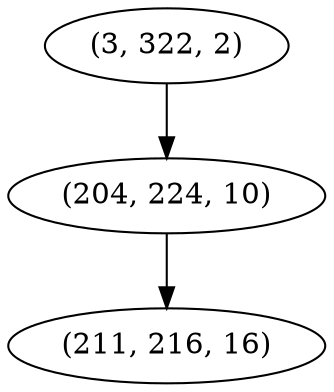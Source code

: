 digraph tree {
    "(3, 322, 2)";
    "(204, 224, 10)";
    "(211, 216, 16)";
    "(3, 322, 2)" -> "(204, 224, 10)";
    "(204, 224, 10)" -> "(211, 216, 16)";
}
